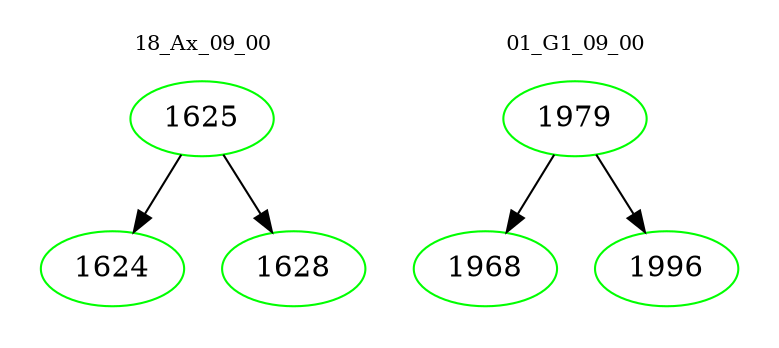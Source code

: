 digraph{
subgraph cluster_0 {
color = white
label = "18_Ax_09_00";
fontsize=10;
T0_1625 [label="1625", color="green"]
T0_1625 -> T0_1624 [color="black"]
T0_1624 [label="1624", color="green"]
T0_1625 -> T0_1628 [color="black"]
T0_1628 [label="1628", color="green"]
}
subgraph cluster_1 {
color = white
label = "01_G1_09_00";
fontsize=10;
T1_1979 [label="1979", color="green"]
T1_1979 -> T1_1968 [color="black"]
T1_1968 [label="1968", color="green"]
T1_1979 -> T1_1996 [color="black"]
T1_1996 [label="1996", color="green"]
}
}
